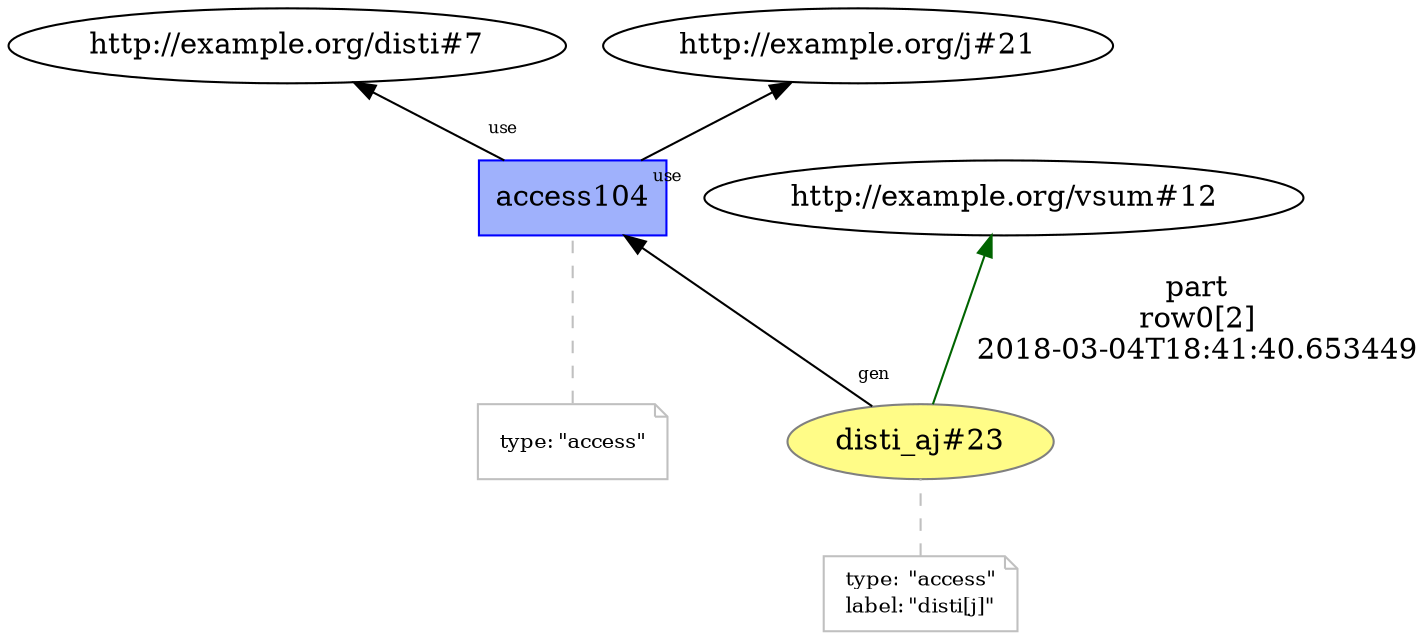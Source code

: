 digraph "PROV" { size="16,12"; rankdir="BT";
"http://example.org/disti_aj#23" [fillcolor="#FFFC87",color="#808080",style="filled",label="disti_aj#23",URL="http://example.org/disti_aj#23"]
"-attrs0" [color="gray",shape="note",fontsize="10",fontcolor="black",label=<<TABLE cellpadding="0" border="0">
	<TR>
	    <TD align="left">type:</TD>
	    <TD align="left">&quot;access&quot;</TD>
	</TR>
	<TR>
	    <TD align="left">label:</TD>
	    <TD align="left">&quot;disti[j]&quot;</TD>
	</TR>
</TABLE>>]
"-attrs0" -> "http://example.org/disti_aj#23" [color="gray",style="dashed",arrowhead="none"]
"http://example.org/disti_aj#23" -> "http://example.org/vsum#12" [labelfontsize="8",labeldistance="1.5",color="darkgreen",labelangle="60.0",rotation="20",label="part
row0[2]
2018-03-04T18:41:40.653449"]
"http://example.org/access104" [fillcolor="#9FB1FC",color="#0000FF",shape="polygon",sides="4",style="filled",label="access104",URL="http://example.org/access104"]
"-attrs1" [color="gray",shape="note",fontsize="10",fontcolor="black",label=<<TABLE cellpadding="0" border="0">
	<TR>
	    <TD align="left">type:</TD>
	    <TD align="left">&quot;access&quot;</TD>
	</TR>
</TABLE>>]
"-attrs1" -> "http://example.org/access104" [color="gray",style="dashed",arrowhead="none"]
"http://example.org/access104" -> "http://example.org/disti#7" [labelfontsize="8",labeldistance="1.5",labelangle="60.0",rotation="20",taillabel="use"]
"http://example.org/access104" -> "http://example.org/j#21" [labelfontsize="8",labeldistance="1.5",labelangle="60.0",rotation="20",taillabel="use"]
"http://example.org/disti_aj#23" -> "http://example.org/access104" [labelfontsize="8",labeldistance="1.5",labelangle="60.0",rotation="20",taillabel="gen"]
}